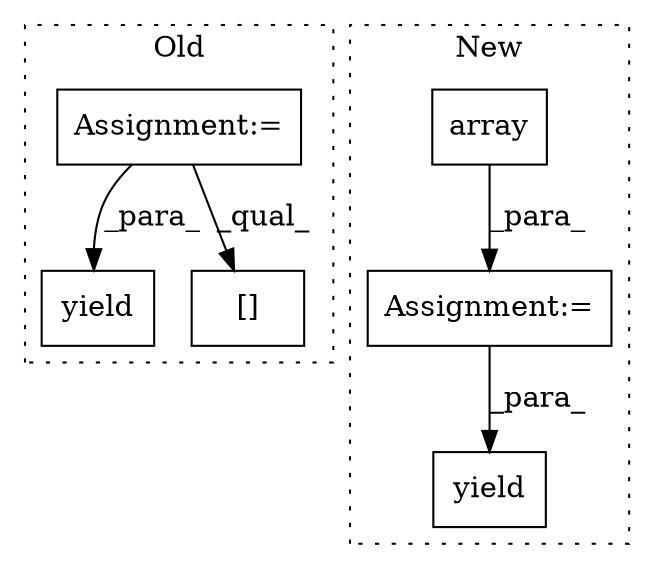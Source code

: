 digraph G {
subgraph cluster0 {
1 [label="yield" a="112" s="29709" l="7" shape="box"];
4 [label="Assignment:=" a="7" s="28994" l="1" shape="box"];
6 [label="[]" a="2" s="29188,29204" l="2,1" shape="box"];
label = "Old";
style="dotted";
}
subgraph cluster1 {
2 [label="array" a="32" s="24595,24613" l="6,1" shape="box"];
3 [label="yield" a="112" s="24973" l="16" shape="box"];
5 [label="Assignment:=" a="7" s="24588" l="1" shape="box"];
label = "New";
style="dotted";
}
2 -> 5 [label="_para_"];
4 -> 1 [label="_para_"];
4 -> 6 [label="_qual_"];
5 -> 3 [label="_para_"];
}